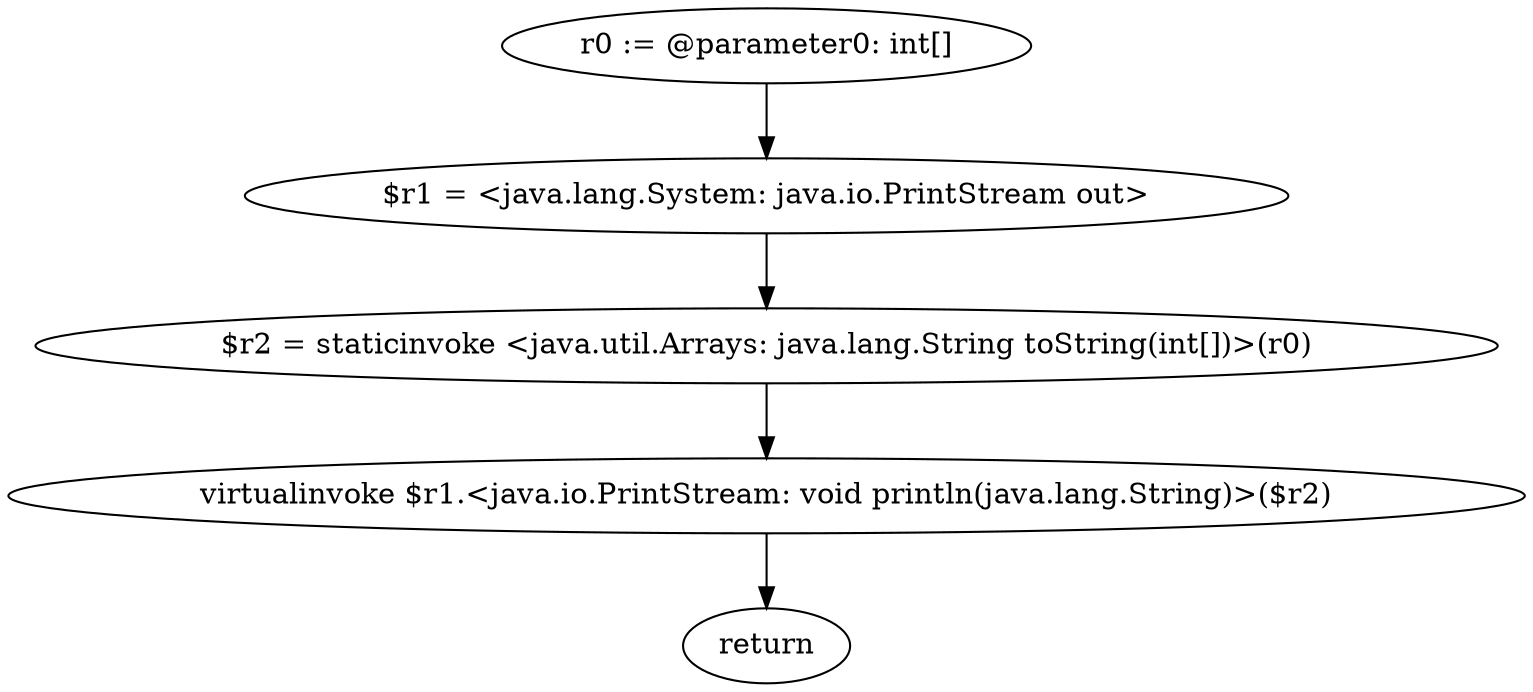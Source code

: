 digraph "unitGraph" {
    "r0 := @parameter0: int[]"
    "$r1 = <java.lang.System: java.io.PrintStream out>"
    "$r2 = staticinvoke <java.util.Arrays: java.lang.String toString(int[])>(r0)"
    "virtualinvoke $r1.<java.io.PrintStream: void println(java.lang.String)>($r2)"
    "return"
    "r0 := @parameter0: int[]"->"$r1 = <java.lang.System: java.io.PrintStream out>";
    "$r1 = <java.lang.System: java.io.PrintStream out>"->"$r2 = staticinvoke <java.util.Arrays: java.lang.String toString(int[])>(r0)";
    "$r2 = staticinvoke <java.util.Arrays: java.lang.String toString(int[])>(r0)"->"virtualinvoke $r1.<java.io.PrintStream: void println(java.lang.String)>($r2)";
    "virtualinvoke $r1.<java.io.PrintStream: void println(java.lang.String)>($r2)"->"return";
}
